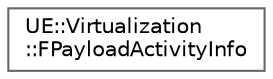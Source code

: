 digraph "Graphical Class Hierarchy"
{
 // INTERACTIVE_SVG=YES
 // LATEX_PDF_SIZE
  bgcolor="transparent";
  edge [fontname=Helvetica,fontsize=10,labelfontname=Helvetica,labelfontsize=10];
  node [fontname=Helvetica,fontsize=10,shape=box,height=0.2,width=0.4];
  rankdir="LR";
  Node0 [id="Node000000",label="UE::Virtualization\l::FPayloadActivityInfo",height=0.2,width=0.4,color="grey40", fillcolor="white", style="filled",URL="$d4/d4f/structUE_1_1Virtualization_1_1FPayloadActivityInfo.html",tooltip="Profiling data containing all activity relating to payloads."];
}
